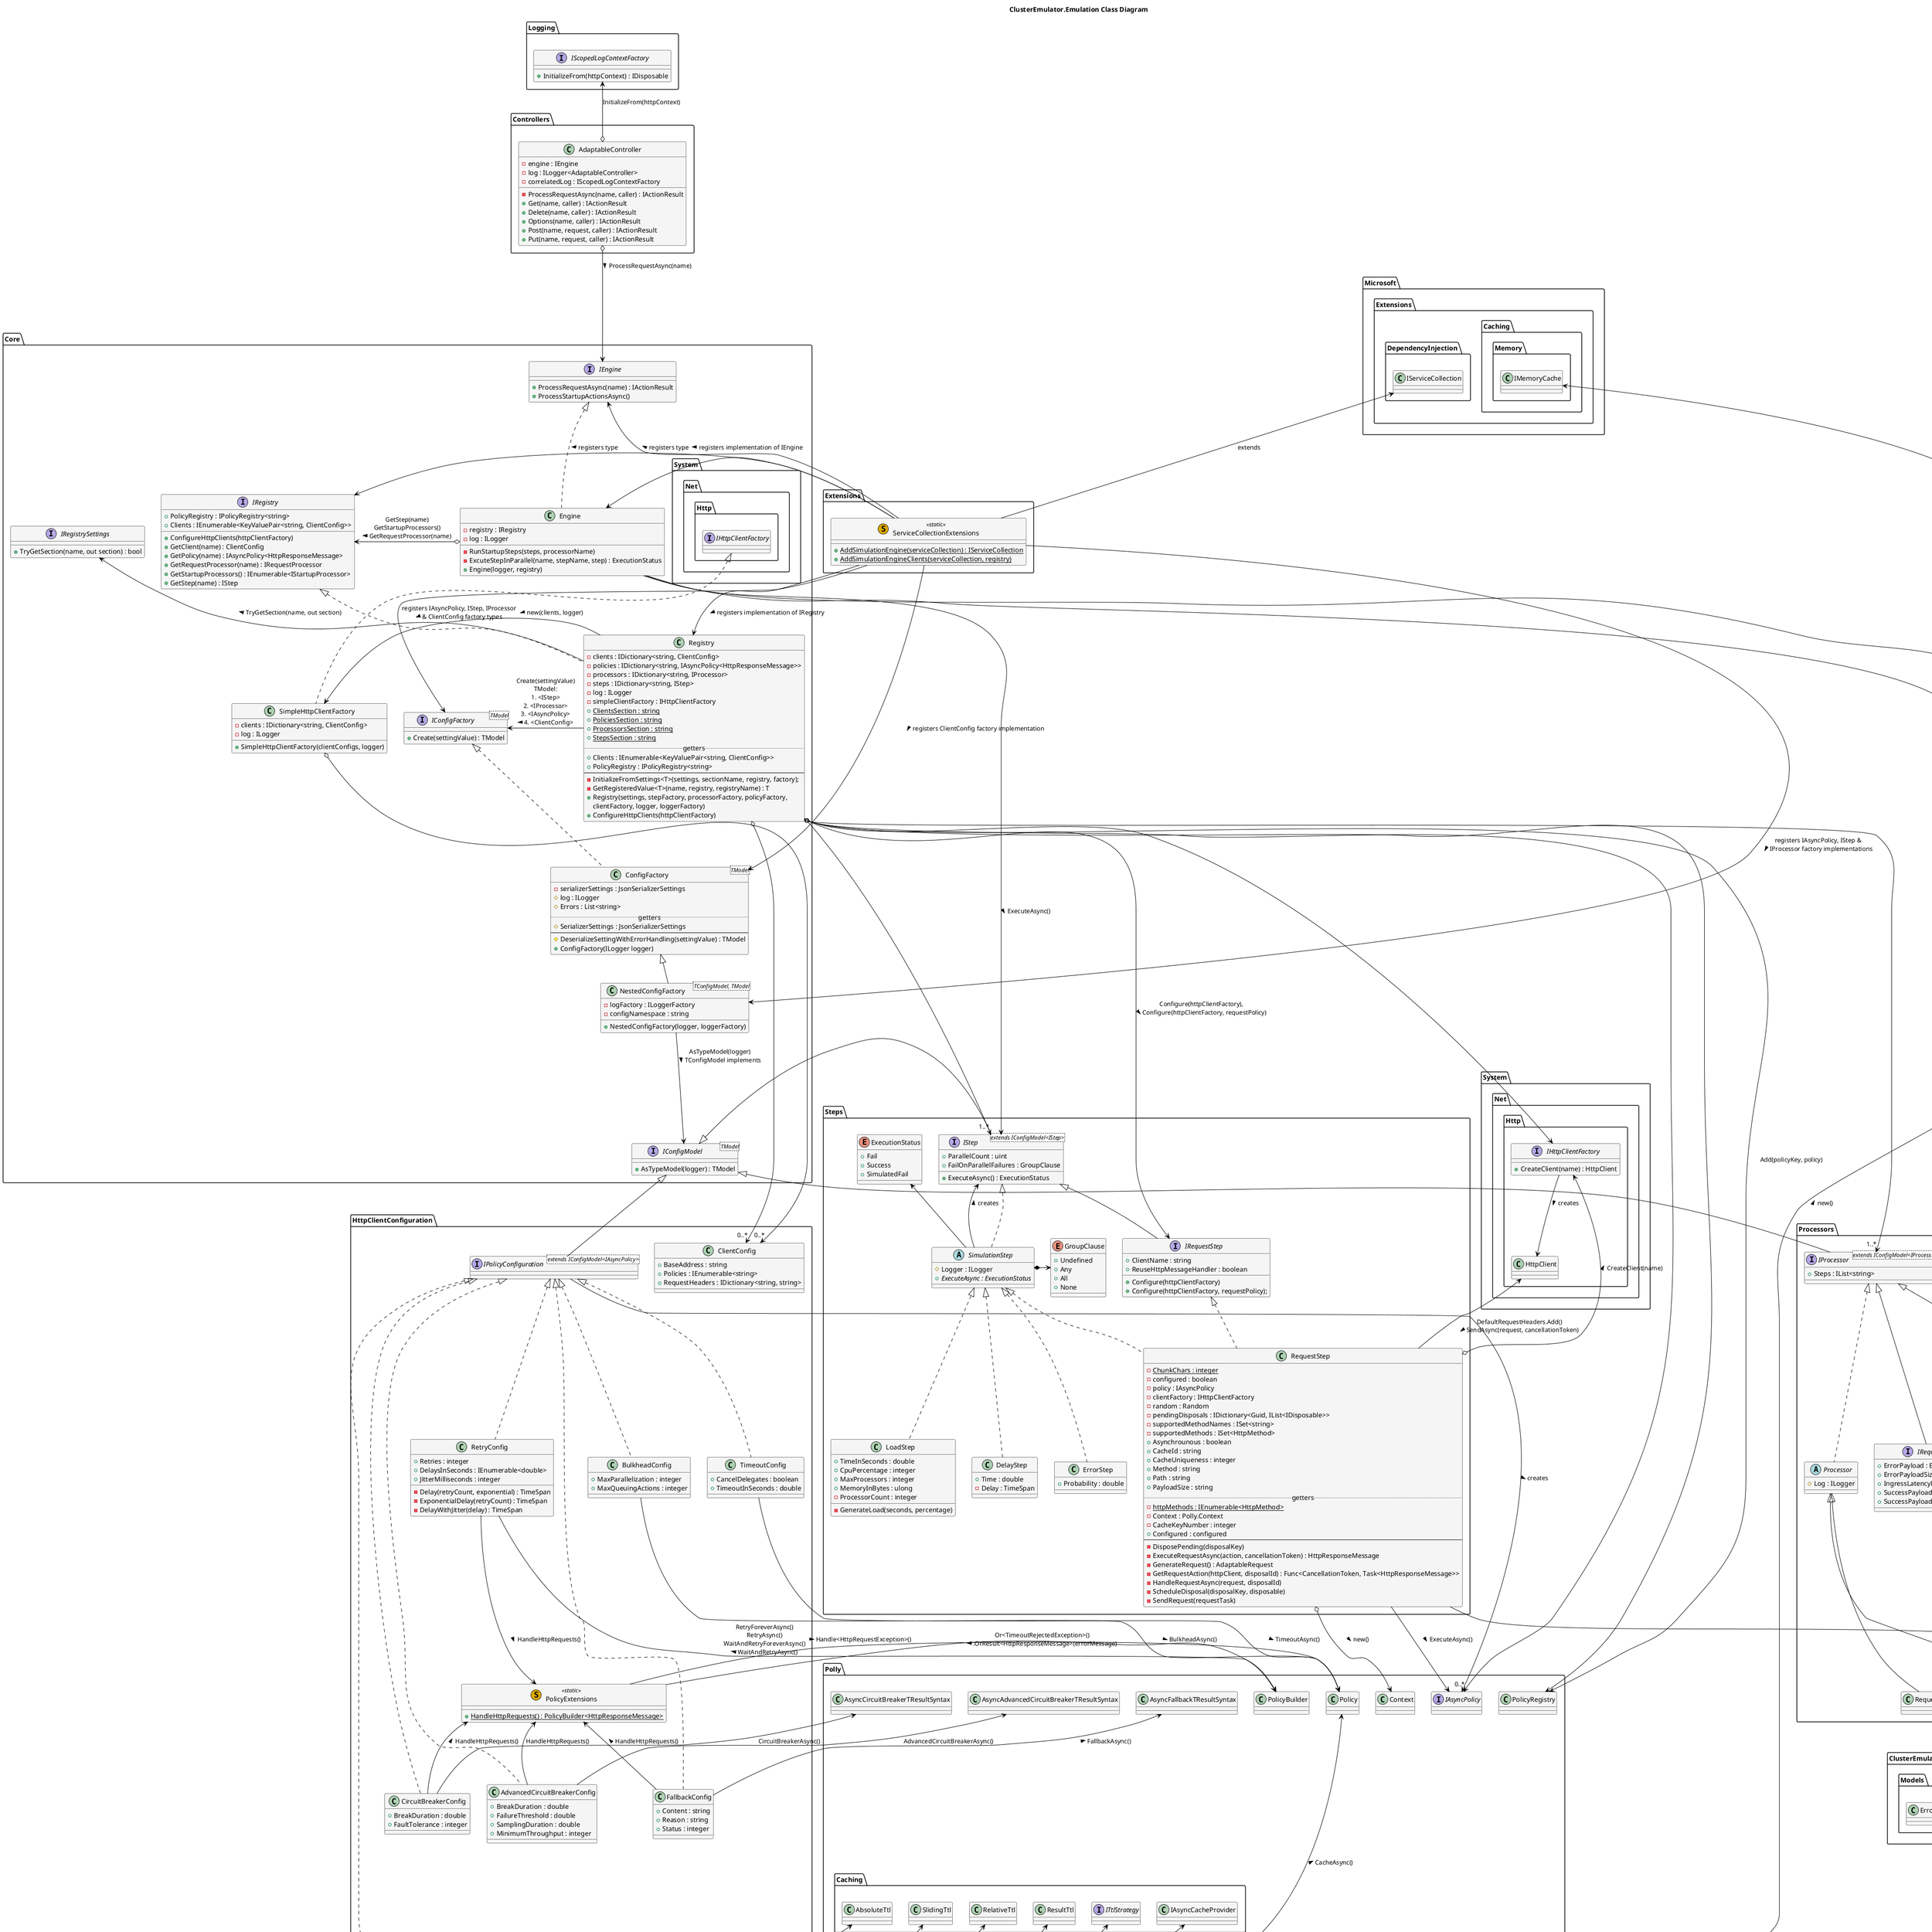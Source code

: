 @startuml

skinparam class {
    FontName Arial
    BorderColor black
    BackgroundColor whitesmoke
    ArrowColor black
}

title ClusterEmulator.Emulation Class Diagram


namespace Controllers {
    class AdaptableController {
        - engine : IEngine
        - log : ILogger<AdaptableController>
        - correlatedLog : IScopedLogContextFactory
        - ProcessRequestAsync(name, caller) : IActionResult
        + Get(name, caller) : IActionResult
        + Delete(name, caller) : IActionResult
        + Options(name, caller) : IActionResult
        + Post(name, request, caller) : IActionResult
        + Put(name, request, caller) : IActionResult
    }
}

namespace Core {
    interface IConfigFactory<TModel> {
        + Create(settingValue) : TModel
    }

    class ConfigFactory<TModel> implements IConfigFactory {
        - serializerSettings : JsonSerializerSettings
        # log : ILogger
        # Errors : List<string>
        ..getters..
        # SerializerSettings : JsonSerializerSettings
        ----
        # DeserializeSettingWithErrorHandling(settingValue) : TModel
        + ConfigFactory(ILogger logger)
    }

    interface IEngine {
        + ProcessRequestAsync(name) : IActionResult
        + ProcessStartupActionsAsync()
    }

    class Engine implements IEngine {
        - registry : IRegistry
        - log : ILogger
        - RunStartupSteps(steps, processorName)
        - ExcuteStepInParallel(name, stepName, step) : ExecutionStatus
        + Engine(logger, registry)
    }

    interface IConfigModel<TModel> {
        + AsTypeModel(logger) : TModel
    }

    interface IRegistry {
        + PolicyRegistry : IPolicyRegistry<string>
        + Clients : IEnumerable<KeyValuePair<string, ClientConfig>>
        + ConfigureHttpClients(httpClientFactory)
        + GetClient(name) : ClientConfig
        + GetPolicy(name) : IAsyncPolicy<HttpResponseMessage>
        + GetRequestProcessor(name) : IRequestProcessor
        + GetStartupProcessors() : IEnumerable<IStartupProcessor>
        + GetStep(name) : IStep
    }

    interface IRegistrySettings {
        + TryGetSection(name, out section) : bool
    }

    class Registry implements IRegistry {
        - clients : IDictionary<string, ClientConfig>
        - policies : IDictionary<string, IAsyncPolicy<HttpResponseMessage>>
        - processors : IDictionary<string, IProcessor>
        - steps : IDictionary<string, IStep>
        - log : ILogger
        - simpleClientFactory : IHttpClientFactory
        + {static} ClientsSection : string
        + {static} PoliciesSection : string
        + {static} ProcessorsSection : string
        + {static} StepsSection : string
        ..getters..
        + Clients : IEnumerable<KeyValuePair<string, ClientConfig>>
        + PolicyRegistry : IPolicyRegistry<string>
        ----
        - InitializeFromSettings<T>(settings, sectionName, registry, factory);
        - GetRegisteredValue<T>(name, registry, registryName) : T
        + Registry(settings, stepFactory, processorFactory, policyFactory,
        clientFactory, logger, loggerFactory)
        + ConfigureHttpClients(httpClientFactory)
    }

    class NestedConfigFactory<TConfigModel, TModel> extends ConfigFactory {
        - logFactory : ILoggerFactory
        - configNamespace : string
        + NestedConfigFactory(logger, loggerFactory)
    }

    class SimpleHttpClientFactory implements System.Net.Http.IHttpClientFactory {
        - clients : IDictionary<string, ClientConfig>
        - log : ILogger
        + SimpleHttpClientFactory(clientConfigs, logger)
    }

    Engine o-right-> IRegistry : GetStep(name)\nGetStartupProcessors()\nGetRequestProcessor(name) >
    NestedConfigFactory --> IConfigModel : AsTypeModel(logger)\nTConfigModel implements >
    Registry -up-> IRegistrySettings : TryGetSection(name, out section) >
    Registry -right-> IConfigFactory : Create(settingValue)\nTModel:\n1. <IStep>\n2. <IProcessor>\n3. <IAsyncPolicy>\n4. <ClientConfig> >
    Registry -right-> SimpleHttpClientFactory : new(clients, logger) >
}


namespace Extensions {
    class ServiceCollectionExtensions << (S,#DDAA00) static >> {
        + {static} AddSimulationEngine(serviceCollection) : IServiceCollection
        + {static} AddSimulationEngineClients(serviceCollection, registry)
    }
}


namespace System.Net.Http {
    interface IHttpClientFactory {
        + CreateClient(name) : HttpClient
    }

    IHttpClientFactory --> HttpClient : creates >
}

namespace HttpClientConfiguration {
    interface IPolicyConfiguration<extends IConfigModel<IAsyncPolicy>> extends Core.IConfigModel

    class PolicyExtensions << (S,#DDAA00) static >> {
        + {static} HandleHttpRequests() : PolicyBuilder<HttpResponseMessage>
    }

    class AdvancedCircuitBreakerConfig implements IPolicyConfiguration {
        + BreakDuration : double
        + FailureThreshold : double
        + SamplingDuration : double
        + MinimumThroughput : integer
    }

    class BulkheadConfig implements IPolicyConfiguration {
        + MaxParallelization : integer
        + MaxQueuingActions : integer
    }

    class CircuitBreakerConfig implements IPolicyConfiguration {
        + BreakDuration : double
        + FaultTolerance : integer
    }

    class FallbackConfig implements IPolicyConfiguration {

        + Content : string
        + Reason : string
        + Status : integer
    }

    class RetryConfig implements IPolicyConfiguration {
        + Retries : integer
        + DelaysInSeconds : IEnumerable<double>
        + JitterMilliseconds : integer
        - Delay(retryCount, exponential) : TimeSpan
        - ExponentialDelay(retryCount) : TimeSpan
        - DelayWithJitter(delay) : TimeSpan
    }

    class TimeoutConfig implements IPolicyConfiguration {
        + CancelDelegates : boolean
        + TimeoutInSeconds : double
    }

    class ClientConfig {
        + BaseAddress : string
        + Policies : IEnumerable<string>
        + RequestHeaders : IDictionary<string, string>
    }


    class CacheConfig implements IPolicyConfiguration {
        + Time : CacheTime
        + Absolute : boolean
        + Sliding : boolean
        - cacheProvider : IAsyncCacheProvider
        - strategy : ITtlStrategy
        + CacheConfig()
        + CacheConfig(cacheProvider)
        - CacheOKResponse(pollyContext, httpResponseMessage) : Ttl
        - CreateStrategy() : ITtlStrategy
    }

    class CacheTime {
        + Days : integer
        + Hours : integer
        + Minutes : integer
        + Seconds : integer
        + AsTimeSpan() : TimeSpan
    }

    CacheConfig *-left-> CacheTime
    AdvancedCircuitBreakerConfig -up-> PolicyExtensions : HandleHttpRequests()
    CircuitBreakerConfig -up-> PolicyExtensions : HandleHttpRequests() >
    FallbackConfig -up-> PolicyExtensions : HandleHttpRequests() >
    RetryConfig --> PolicyExtensions : HandleHttpRequests() >

    TimeoutConfig -[hidden]> BulkheadConfig
    TimeoutConfig -[hidden]> RetryConfig
    RetryConfig -[hidden]--> CircuitBreakerConfig
    
    CircuitBreakerConfig -[hidden]> AdvancedCircuitBreakerConfig
    AdvancedCircuitBreakerConfig -[hidden]> FallbackConfig
    
    FallbackConfig -[hidden]--> CacheConfig
}

namespace Logging {
    interface IScopedLogContextFactory {
        + InitializeFrom(httpContext) : IDisposable
    }
}

namespace Processors {
    interface IProcessor<extends IConfigModel<IProcessor>> extends Core.IConfigModel {
        + Steps : IList<string>
    }

    interface IRequestProcessor extends IProcessor {

        + ErrorPayload : ErrorResponse
        + ErrorPayloadSize : integer
        + IngressLatencyMilliseconds : integer
        + SuccessPayload : SuccessResponse
        + SuccessPayloadSize : integer
    }

    interface IStartupProcessor extends IProcessor {
        + Asynchronous : boolean
    }

    abstract Processor implements IProcessor {
        # Log : ILogger
    }

    class RequestProcessor extends Processor implements IRequestProcessor

    class StartupProcessor extends Processor implements IStartupProcessor
}

namespace Steps {
    interface IStep<extends IConfigModel<IStep>> extends Core.IConfigModel {
        + ParallelCount : uint
        + FailOnParallelFailures : GroupClause
        + ExecuteAsync() : ExecutionStatus
    }

    enum GroupClause {
        + Undefined
        + Any
        + All
        + None
    }

    enum ExecutionStatus {
        + Fail
        + Success
        + SimulatedFail
    }

    interface IRequestStep extends IStep {
        + ClientName : string
        + ReuseHttpMessageHandler : boolean
        + Configure(httpClientFactory)
        + Configure(httpClientFactory, requestPolicy);
    }

    abstract SimulationStep implements IStep {
        # Logger : ILogger
        + {abstract} ExecuteAsync : ExecutionStatus
    }

    class DelayStep implements SimulationStep {
        + Time : double
        - Delay : TimeSpan
    }

    class ErrorStep implements SimulationStep {
        + Probability : double
    }

    class LoadStep implements SimulationStep {
        + TimeInSeconds : double
        + CpuPercentage : integer
        + MaxProcessors : integer
        + MemoryInBytes : ulong
        - ProcessorCount : integer
        - GenerateLoad(seconds, percentage)
    }

    class RequestStep implements SimulationStep, IRequestStep {
        - {static} ChunkChars : integer
        - configured : boolean
        - policy : IAsyncPolicy
        - clientFactory : IHttpClientFactory
        - random : Random
        - pendingDisposals : IDictionary<Guid, IList<IDisposable>>
        - supportedMethodNames : ISet<string>
        - supportedMethods : ISet<HttpMethod>
        + Asynchrounous : boolean
        + CacheId : string
        + CacheUniqueness : integer
        + Method : string
        + Path : string
        + PayloadSize : string
        .. getters ..
        - {static} httpMethods : IEnumerable<HttpMethod>
        - Context : Polly.Context
        - CacheKeyNumber : integer
        + Configured : configured
        ----
        - DisposePending(disposalKey)
        - ExecuteRequestAsync(action, cancellationToken) : HttpResponseMessage
        - GenerateRequest() : AdaptableRequest
        - GetRequestAction(httpClient, disposalId) : Func<CancellationToken, Task<HttpResponseMessage>>
        - HandleRequestAsync(request, disposalId)
        - ScheduleDisposal(disposalKey, disposable)
        - SendRequest(requestTask)
    }

    SimulationStep *-right-> GroupClause
    SimulationStep -up-> ExecutionStatus
    SimulationStep -up-> IStep : creates >
}

'Polly namespaces'
namespace Polly {
    class Context
    interface IAsyncPolicy
    class PolicyRegistry
}

namespace Polly.Caching {
    interface ITtlStrategy
}

Polly.Context -[hidden]--> Polly.Caching.ITtlStrategy


Controllers.AdaptableController o--> Core.IEngine : ProcessRequestAsync(name) >
Controllers.AdaptableController o-up-> Logging.IScopedLogContextFactory : InitializeFrom(httpContext)

Core.Engine --> Processors.IRequestProcessor
Core.Engine --> Processors.IStartupProcessor
Core.Engine --> Steps.IStep : ExecuteAsync() >

Core.Registry o--> "0..*" HttpClientConfiguration.ClientConfig
Core.Registry o--> "1..*" Processors.IProcessor
Core.Registry o--> "1..*" Steps.IStep

Core.Registry o--> Polly.PolicyRegistry
Core.Registry o--> "0..*" Polly.IAsyncPolicy
Core.Registry o--> System.Net.Http.IHttpClientFactory

Core.Registry --> Polly.PolicyRegistry : Add(policyKey, policy)
Core.Registry --> Steps.IRequestStep : Configure(httpClientFactory),\nConfigure(httpClientFactory, requestPolicy)  >

Core.SimpleHttpClientFactory o--> "0..*" HttpClientConfiguration.ClientConfig

Extensions.ServiceCollectionExtensions -up-> Microsoft.Extensions.DependencyInjection.IServiceCollection: extends
Extensions.ServiceCollectionExtensions --> Core.IConfigFactory : registers IAsyncPolicy, IStep, IProcessor\n& ClientConfig factory types >
Extensions.ServiceCollectionExtensions --> Core.NestedConfigFactory : registers IAsyncPolicy, IStep &\nIProcessor factory implementations >
Extensions.ServiceCollectionExtensions --> Core.ConfigFactory : registers ClientConfig factory implementation >
Extensions.ServiceCollectionExtensions --> Core.IRegistry : registers type >
Extensions.ServiceCollectionExtensions --> Core.Registry : registers implementation of IRegistry >
Extensions.ServiceCollectionExtensions -up-> Core.IEngine : registers type >
Extensions.ServiceCollectionExtensions --> Core.Engine : registers implementation of IEngine >

HttpClientConfiguration.PolicyExtensions -up-> Polly.Policy : Handle<HttpRequestException>() >
HttpClientConfiguration.PolicyExtensions -up-> Polly.PolicyBuilder : Or<TimeoutRejectedException>()\n.OrResult<HttpResponseMessage>(errorMessage) >

HttpClientConfiguration.IPolicyConfiguration -up-> Polly.IAsyncPolicy : creates >

HttpClientConfiguration.AdvancedCircuitBreakerConfig -up-> Polly.AsyncAdvancedCircuitBreakerTResultSyntax : AdvancedCircuitBreakerAsync()
HttpClientConfiguration.BulkheadConfig -up-> Polly.Policy : BulkheadAsync() >
HttpClientConfiguration.CircuitBreakerConfig -up-> Polly.AsyncCircuitBreakerTResultSyntax : CircuitBreakerAsync()
HttpClientConfiguration.FallbackConfig -up-> Polly.AsyncFallbackTResultSyntax : FallbackAsync() >
HttpClientConfiguration.RetryConfig -up-> Polly.PolicyBuilder : RetryForeverAsync()\nRetryAsync()\nWaitAndRetryForeverAsync()\nWaitAndRetryAsync() >
HttpClientConfiguration.TimeoutConfig -up-> Polly.Policy : TimeoutAsync() >

HttpClientConfiguration.CacheConfig o--> Polly.Caching.IAsyncCacheProvider
HttpClientConfiguration.CacheConfig o--> Polly.Caching.ITtlStrategy
HttpClientConfiguration.CacheConfig --> Polly.Caching.AbsoluteTtl : new() >
HttpClientConfiguration.CacheConfig --> Polly.Caching.SlidingTtl : new() >
HttpClientConfiguration.CacheConfig --> Polly.Caching.RelativeTtl : new() >
HttpClientConfiguration.CacheConfig --> Polly.Caching.ResultTtl : new() >
HttpClientConfiguration.CacheConfig --> Polly.Policy : CacheAsync() >
HttpClientConfiguration.CacheConfig --> Microsoft.Extensions.Caching.Memory.IMemoryCache : new() >

Processors.RequestProcessor *--> ClusterEmulator.Models.ErrorResponse
Processors.RequestProcessor *--> ClusterEmulator.Models.SuccessResponse

Steps.RequestStep o--> Polly.Context : new() >
Steps.RequestStep o-up-> System.Net.Http.IHttpClientFactory : CreateClient(name) >
Steps.RequestStep -up-> System.Net.Http.HttpClient : DefaultRequestHeaders.Add()\nSendAsync(request, cancellationToken) >
Steps.RequestStep --> Polly.IAsyncPolicy : ExecuteAsync() >
Steps.RequestStep --> ClusterEmulator.Models.AdaptableRequest : creates >


@enduml